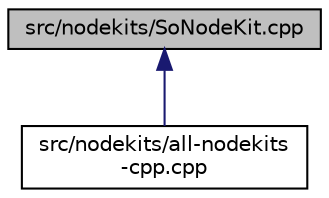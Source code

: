 digraph "src/nodekits/SoNodeKit.cpp"
{
 // LATEX_PDF_SIZE
  edge [fontname="Helvetica",fontsize="10",labelfontname="Helvetica",labelfontsize="10"];
  node [fontname="Helvetica",fontsize="10",shape=record];
  Node1 [label="src/nodekits/SoNodeKit.cpp",height=0.2,width=0.4,color="black", fillcolor="grey75", style="filled", fontcolor="black",tooltip=" "];
  Node1 -> Node2 [dir="back",color="midnightblue",fontsize="10",style="solid",fontname="Helvetica"];
  Node2 [label="src/nodekits/all-nodekits\l-cpp.cpp",height=0.2,width=0.4,color="black", fillcolor="white", style="filled",URL="$all-nodekits-cpp_8cpp.html",tooltip=" "];
}
